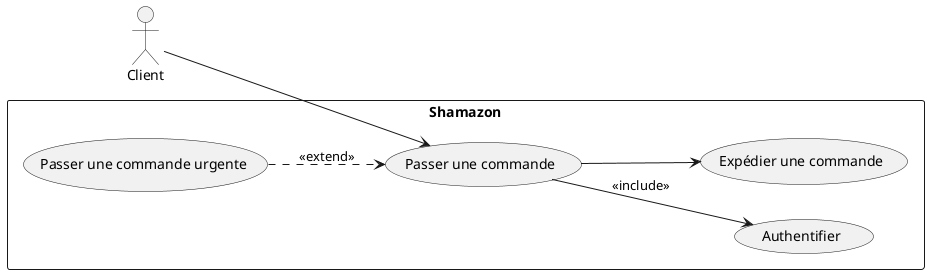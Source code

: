 @startuml
left to right direction

actor Client

rectangle "Shamazon" {
    usecase "Passer une commande" as UC1
    usecase "Passer une commande urgente" as UC1_2
    usecase "Authentifier" as UC2
    usecase "Expédier une commande" as UC3
}

Client --> UC1
UC1 --> UC2 : <<include>>
UC1_2 .-> UC1 : <<extend>>
UC1 --> UC3


@enduml

